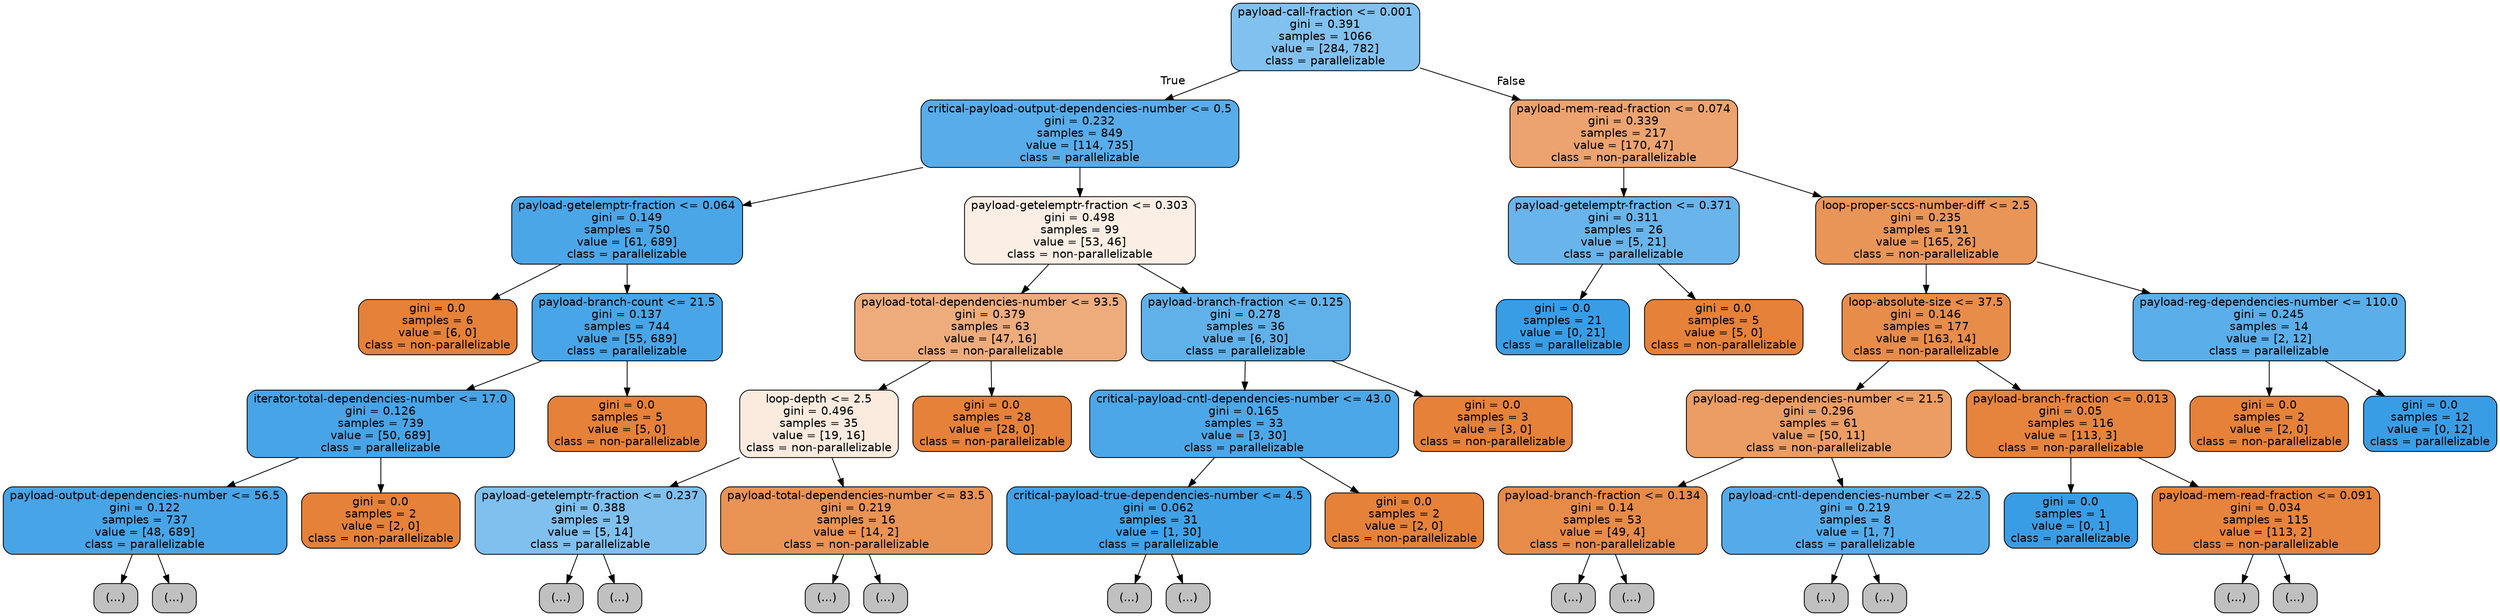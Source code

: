 digraph Tree {
node [shape=box, style="filled, rounded", color="black", fontname=helvetica] ;
edge [fontname=helvetica] ;
0 [label="payload-call-fraction <= 0.001\ngini = 0.391\nsamples = 1066\nvalue = [284, 782]\nclass = parallelizable", fillcolor="#399de5a2"] ;
1 [label="critical-payload-output-dependencies-number <= 0.5\ngini = 0.232\nsamples = 849\nvalue = [114, 735]\nclass = parallelizable", fillcolor="#399de5d7"] ;
0 -> 1 [labeldistance=2.5, labelangle=45, headlabel="True"] ;
2 [label="payload-getelemptr-fraction <= 0.064\ngini = 0.149\nsamples = 750\nvalue = [61, 689]\nclass = parallelizable", fillcolor="#399de5e8"] ;
1 -> 2 ;
3 [label="gini = 0.0\nsamples = 6\nvalue = [6, 0]\nclass = non-parallelizable", fillcolor="#e58139ff"] ;
2 -> 3 ;
4 [label="payload-branch-count <= 21.5\ngini = 0.137\nsamples = 744\nvalue = [55, 689]\nclass = parallelizable", fillcolor="#399de5eb"] ;
2 -> 4 ;
5 [label="iterator-total-dependencies-number <= 17.0\ngini = 0.126\nsamples = 739\nvalue = [50, 689]\nclass = parallelizable", fillcolor="#399de5ec"] ;
4 -> 5 ;
6 [label="payload-output-dependencies-number <= 56.5\ngini = 0.122\nsamples = 737\nvalue = [48, 689]\nclass = parallelizable", fillcolor="#399de5ed"] ;
5 -> 6 ;
7 [label="(...)", fillcolor="#C0C0C0"] ;
6 -> 7 ;
104 [label="(...)", fillcolor="#C0C0C0"] ;
6 -> 104 ;
109 [label="gini = 0.0\nsamples = 2\nvalue = [2, 0]\nclass = non-parallelizable", fillcolor="#e58139ff"] ;
5 -> 109 ;
110 [label="gini = 0.0\nsamples = 5\nvalue = [5, 0]\nclass = non-parallelizable", fillcolor="#e58139ff"] ;
4 -> 110 ;
111 [label="payload-getelemptr-fraction <= 0.303\ngini = 0.498\nsamples = 99\nvalue = [53, 46]\nclass = non-parallelizable", fillcolor="#e5813922"] ;
1 -> 111 ;
112 [label="payload-total-dependencies-number <= 93.5\ngini = 0.379\nsamples = 63\nvalue = [47, 16]\nclass = non-parallelizable", fillcolor="#e58139a8"] ;
111 -> 112 ;
113 [label="loop-depth <= 2.5\ngini = 0.496\nsamples = 35\nvalue = [19, 16]\nclass = non-parallelizable", fillcolor="#e5813928"] ;
112 -> 113 ;
114 [label="payload-getelemptr-fraction <= 0.237\ngini = 0.388\nsamples = 19\nvalue = [5, 14]\nclass = parallelizable", fillcolor="#399de5a4"] ;
113 -> 114 ;
115 [label="(...)", fillcolor="#C0C0C0"] ;
114 -> 115 ;
118 [label="(...)", fillcolor="#C0C0C0"] ;
114 -> 118 ;
119 [label="payload-total-dependencies-number <= 83.5\ngini = 0.219\nsamples = 16\nvalue = [14, 2]\nclass = non-parallelizable", fillcolor="#e58139db"] ;
113 -> 119 ;
120 [label="(...)", fillcolor="#C0C0C0"] ;
119 -> 120 ;
123 [label="(...)", fillcolor="#C0C0C0"] ;
119 -> 123 ;
124 [label="gini = 0.0\nsamples = 28\nvalue = [28, 0]\nclass = non-parallelizable", fillcolor="#e58139ff"] ;
112 -> 124 ;
125 [label="payload-branch-fraction <= 0.125\ngini = 0.278\nsamples = 36\nvalue = [6, 30]\nclass = parallelizable", fillcolor="#399de5cc"] ;
111 -> 125 ;
126 [label="critical-payload-cntl-dependencies-number <= 43.0\ngini = 0.165\nsamples = 33\nvalue = [3, 30]\nclass = parallelizable", fillcolor="#399de5e6"] ;
125 -> 126 ;
127 [label="critical-payload-true-dependencies-number <= 4.5\ngini = 0.062\nsamples = 31\nvalue = [1, 30]\nclass = parallelizable", fillcolor="#399de5f6"] ;
126 -> 127 ;
128 [label="(...)", fillcolor="#C0C0C0"] ;
127 -> 128 ;
131 [label="(...)", fillcolor="#C0C0C0"] ;
127 -> 131 ;
132 [label="gini = 0.0\nsamples = 2\nvalue = [2, 0]\nclass = non-parallelizable", fillcolor="#e58139ff"] ;
126 -> 132 ;
133 [label="gini = 0.0\nsamples = 3\nvalue = [3, 0]\nclass = non-parallelizable", fillcolor="#e58139ff"] ;
125 -> 133 ;
134 [label="payload-mem-read-fraction <= 0.074\ngini = 0.339\nsamples = 217\nvalue = [170, 47]\nclass = non-parallelizable", fillcolor="#e58139b9"] ;
0 -> 134 [labeldistance=2.5, labelangle=-45, headlabel="False"] ;
135 [label="payload-getelemptr-fraction <= 0.371\ngini = 0.311\nsamples = 26\nvalue = [5, 21]\nclass = parallelizable", fillcolor="#399de5c2"] ;
134 -> 135 ;
136 [label="gini = 0.0\nsamples = 21\nvalue = [0, 21]\nclass = parallelizable", fillcolor="#399de5ff"] ;
135 -> 136 ;
137 [label="gini = 0.0\nsamples = 5\nvalue = [5, 0]\nclass = non-parallelizable", fillcolor="#e58139ff"] ;
135 -> 137 ;
138 [label="loop-proper-sccs-number-diff <= 2.5\ngini = 0.235\nsamples = 191\nvalue = [165, 26]\nclass = non-parallelizable", fillcolor="#e58139d7"] ;
134 -> 138 ;
139 [label="loop-absolute-size <= 37.5\ngini = 0.146\nsamples = 177\nvalue = [163, 14]\nclass = non-parallelizable", fillcolor="#e58139e9"] ;
138 -> 139 ;
140 [label="payload-reg-dependencies-number <= 21.5\ngini = 0.296\nsamples = 61\nvalue = [50, 11]\nclass = non-parallelizable", fillcolor="#e58139c7"] ;
139 -> 140 ;
141 [label="payload-branch-fraction <= 0.134\ngini = 0.14\nsamples = 53\nvalue = [49, 4]\nclass = non-parallelizable", fillcolor="#e58139ea"] ;
140 -> 141 ;
142 [label="(...)", fillcolor="#C0C0C0"] ;
141 -> 142 ;
145 [label="(...)", fillcolor="#C0C0C0"] ;
141 -> 145 ;
148 [label="payload-cntl-dependencies-number <= 22.5\ngini = 0.219\nsamples = 8\nvalue = [1, 7]\nclass = parallelizable", fillcolor="#399de5db"] ;
140 -> 148 ;
149 [label="(...)", fillcolor="#C0C0C0"] ;
148 -> 149 ;
150 [label="(...)", fillcolor="#C0C0C0"] ;
148 -> 150 ;
151 [label="payload-branch-fraction <= 0.013\ngini = 0.05\nsamples = 116\nvalue = [113, 3]\nclass = non-parallelizable", fillcolor="#e58139f8"] ;
139 -> 151 ;
152 [label="gini = 0.0\nsamples = 1\nvalue = [0, 1]\nclass = parallelizable", fillcolor="#399de5ff"] ;
151 -> 152 ;
153 [label="payload-mem-read-fraction <= 0.091\ngini = 0.034\nsamples = 115\nvalue = [113, 2]\nclass = non-parallelizable", fillcolor="#e58139fa"] ;
151 -> 153 ;
154 [label="(...)", fillcolor="#C0C0C0"] ;
153 -> 154 ;
157 [label="(...)", fillcolor="#C0C0C0"] ;
153 -> 157 ;
158 [label="payload-reg-dependencies-number <= 110.0\ngini = 0.245\nsamples = 14\nvalue = [2, 12]\nclass = parallelizable", fillcolor="#399de5d4"] ;
138 -> 158 ;
159 [label="gini = 0.0\nsamples = 2\nvalue = [2, 0]\nclass = non-parallelizable", fillcolor="#e58139ff"] ;
158 -> 159 ;
160 [label="gini = 0.0\nsamples = 12\nvalue = [0, 12]\nclass = parallelizable", fillcolor="#399de5ff"] ;
158 -> 160 ;
}